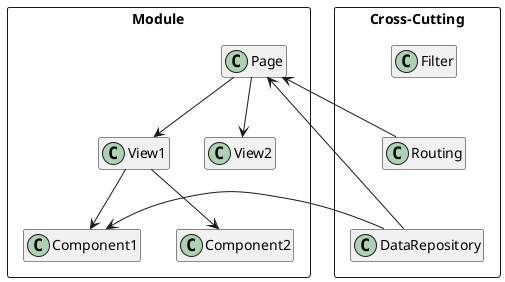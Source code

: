 @startuml

hide empty members

package Cross-Cutting <<Rectangle>> {
    class Routing
    class DataRepository
    class Filter
}

package Module <<Rectangle>> {
    class Page
    class View1
    class View2
    class Component1
    class Component2
}
Filter -down[hidden]-> Routing
Routing -down[hidden]-> DataRepository

Page --> View1
Page --> View2

View1 --> Component1
View1 --> Component2

Routing -left-> Page
DataRepository -left-> Page
DataRepository -left-> Component1

hide Filter


@enduml
